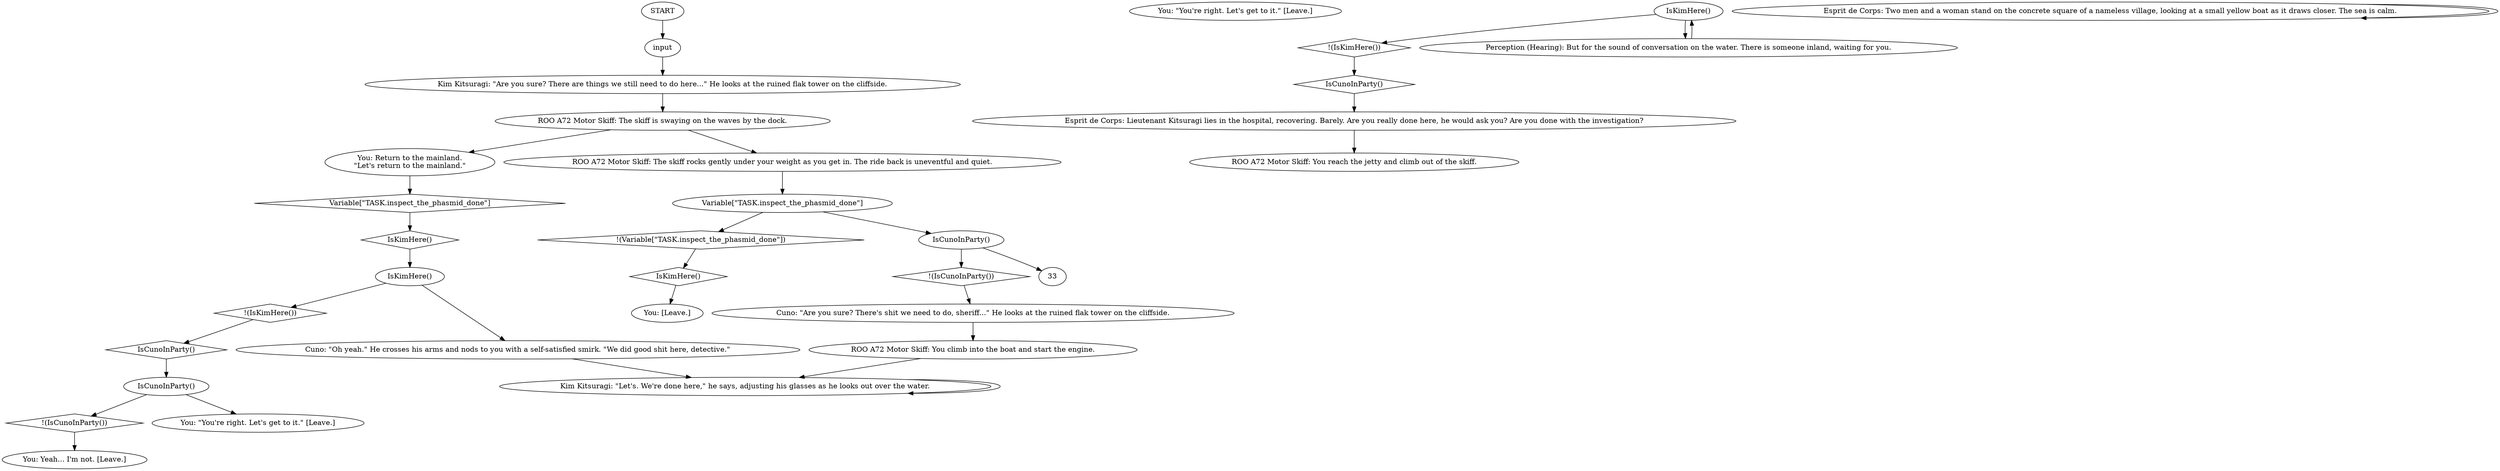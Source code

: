 # SEAFORT / BOAT
# You're gonna need to boat yourself back somehow after everything is done.
# ==================================================
digraph G {
	  0 [label="START"];
	  1 [label="input"];
	  2 [label="You: \"You're right. Let's get to it.\" [Leave.]"];
	  3 [label="ROO A72 Motor Skiff: You climb into the boat and start the engine."];
	  4 [label="Cuno: \"Are you sure? There's shit we need to do, sheriff...\" He looks at the ruined flak tower on the cliffside."];
	  5 [label="IsCunoInParty()"];
	  6 [label="IsCunoInParty()", shape=diamond];
	  7 [label="!(IsCunoInParty())", shape=diamond];
	  8 [label="You: \"You're right. Let's get to it.\" [Leave.]"];
	  9 [label="ROO A72 Motor Skiff: The skiff is swaying on the waves by the dock."];
	  10 [label="Kim Kitsuragi: \"Are you sure? There are things we still need to do here...\" He looks at the ruined flak tower on the cliffside."];
	  11 [label="You: [Leave.]"];
	  12 [label="You: Return to the mainland.\n\"Let's return to the mainland.\""];
	  13 [label="ROO A72 Motor Skiff: The skiff rocks gently under your weight as you get in. The ride back is uneventful and quiet."];
	  14 [label="Kim Kitsuragi: \"Let's. We're done here,\" he says, adjusting his glasses as he looks out over the water."];
	  15 [label="IsKimHere()"];
	  16 [label="IsKimHere()", shape=diamond];
	  17 [label="!(IsKimHere())", shape=diamond];
	  18 [label="Cuno: \"Oh yeah.\" He crosses his arms and nods to you with a self-satisfied smirk. \"We did good shit here, detective.\""];
	  19 [label="Esprit de Corps: Lieutenant Kitsuragi lies in the hospital, recovering. Barely. Are you really done here, he would ask you? Are you done with the investigation?"];
	  20 [label="You: Yeah... I'm not. [Leave.]"];
	  21 [label="ROO A72 Motor Skiff: You reach the jetty and climb out of the skiff."];
	  22 [label="Esprit de Corps: Two men and a woman stand on the concrete square of a nameless village, looking at a small yellow boat as it draws closer. The sea is calm."];
	  23 [label="IsKimHere()"];
	  24 [label="IsKimHere()", shape=diamond];
	  25 [label="!(IsKimHere())", shape=diamond];
	  26 [label="Perception (Hearing): But for the sound of conversation on the water. There is someone inland, waiting for you."];
	  27 [label="Variable[\"TASK.inspect_the_phasmid_done\"]"];
	  28 [label="Variable[\"TASK.inspect_the_phasmid_done\"]", shape=diamond];
	  29 [label="!(Variable[\"TASK.inspect_the_phasmid_done\"])", shape=diamond];
	  30 [label="IsCunoInParty()"];
	  31 [label="IsCunoInParty()", shape=diamond];
	  32 [label="!(IsCunoInParty())", shape=diamond];
	  0 -> 1
	  1 -> 10
	  3 -> 14
	  4 -> 3
	  5 -> 8
	  5 -> 7
	  6 -> 5
	  7 -> 20
	  9 -> 12
	  9 -> 13
	  10 -> 9
	  12 -> 28
	  13 -> 27
	  14 -> 14
	  15 -> 17
	  15 -> 18
	  16 -> 11
	  17 -> 6
	  18 -> 14
	  19 -> 21
	  22 -> 22
	  23 -> 25
	  23 -> 26
	  24 -> 15
	  25 -> 31
	  26 -> 23
	  27 -> 29
	  27 -> 30
	  28 -> 24
	  29 -> 16
	  30 -> 32
	  30 -> 33
	  31 -> 19
	  32 -> 4
}

